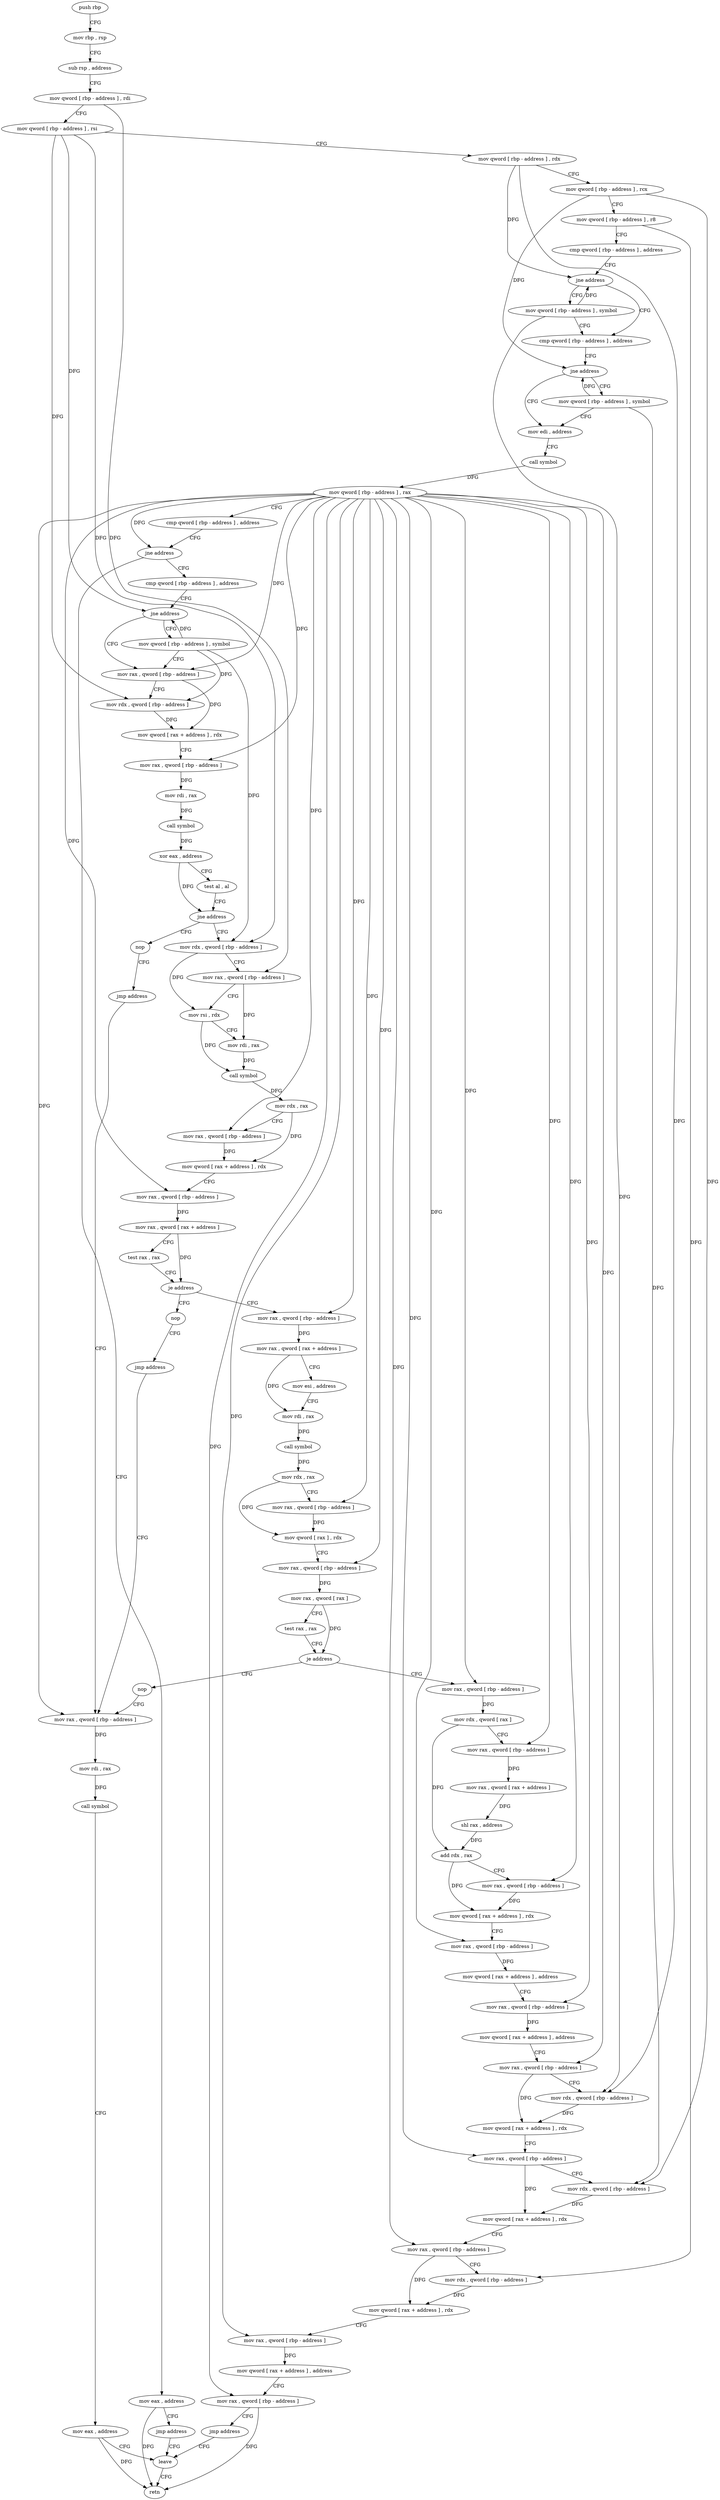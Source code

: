 digraph "func" {
"4305775" [label = "push rbp" ]
"4305776" [label = "mov rbp , rsp" ]
"4305779" [label = "sub rsp , address" ]
"4305783" [label = "mov qword [ rbp - address ] , rdi" ]
"4305787" [label = "mov qword [ rbp - address ] , rsi" ]
"4305791" [label = "mov qword [ rbp - address ] , rdx" ]
"4305795" [label = "mov qword [ rbp - address ] , rcx" ]
"4305799" [label = "mov qword [ rbp - address ] , r8" ]
"4305803" [label = "cmp qword [ rbp - address ] , address" ]
"4305808" [label = "jne address" ]
"4305818" [label = "cmp qword [ rbp - address ] , address" ]
"4305810" [label = "mov qword [ rbp - address ] , symbol" ]
"4305823" [label = "jne address" ]
"4305833" [label = "mov edi , address" ]
"4305825" [label = "mov qword [ rbp - address ] , symbol" ]
"4305838" [label = "call symbol" ]
"4305843" [label = "mov qword [ rbp - address ] , rax" ]
"4305847" [label = "cmp qword [ rbp - address ] , address" ]
"4305852" [label = "jne address" ]
"4305864" [label = "cmp qword [ rbp - address ] , address" ]
"4305854" [label = "mov eax , address" ]
"4305869" [label = "jne address" ]
"4305879" [label = "mov rax , qword [ rbp - address ]" ]
"4305871" [label = "mov qword [ rbp - address ] , symbol" ]
"4305859" [label = "jmp address" ]
"4306136" [label = "leave" ]
"4305883" [label = "mov rdx , qword [ rbp - address ]" ]
"4305887" [label = "mov qword [ rax + address ] , rdx" ]
"4305891" [label = "mov rax , qword [ rbp - address ]" ]
"4305895" [label = "mov rdi , rax" ]
"4305898" [label = "call symbol" ]
"4305903" [label = "xor eax , address" ]
"4305906" [label = "test al , al" ]
"4305908" [label = "jne address" ]
"4306112" [label = "nop" ]
"4305914" [label = "mov rdx , qword [ rbp - address ]" ]
"4306137" [label = "retn" ]
"4306113" [label = "jmp address" ]
"4306119" [label = "mov rax , qword [ rbp - address ]" ]
"4305918" [label = "mov rax , qword [ rbp - address ]" ]
"4305922" [label = "mov rsi , rdx" ]
"4305925" [label = "mov rdi , rax" ]
"4305928" [label = "call symbol" ]
"4305933" [label = "mov rdx , rax" ]
"4305936" [label = "mov rax , qword [ rbp - address ]" ]
"4305940" [label = "mov qword [ rax + address ] , rdx" ]
"4305944" [label = "mov rax , qword [ rbp - address ]" ]
"4305948" [label = "mov rax , qword [ rax + address ]" ]
"4305952" [label = "test rax , rax" ]
"4305955" [label = "je address" ]
"4306115" [label = "nop" ]
"4305961" [label = "mov rax , qword [ rbp - address ]" ]
"4306123" [label = "mov rdi , rax" ]
"4306126" [label = "call symbol" ]
"4306131" [label = "mov eax , address" ]
"4306116" [label = "jmp address" ]
"4305965" [label = "mov rax , qword [ rax + address ]" ]
"4305969" [label = "mov esi , address" ]
"4305974" [label = "mov rdi , rax" ]
"4305977" [label = "call symbol" ]
"4305982" [label = "mov rdx , rax" ]
"4305985" [label = "mov rax , qword [ rbp - address ]" ]
"4305989" [label = "mov qword [ rax ] , rdx" ]
"4305992" [label = "mov rax , qword [ rbp - address ]" ]
"4305996" [label = "mov rax , qword [ rax ]" ]
"4305999" [label = "test rax , rax" ]
"4306002" [label = "je address" ]
"4306118" [label = "nop" ]
"4306004" [label = "mov rax , qword [ rbp - address ]" ]
"4306008" [label = "mov rdx , qword [ rax ]" ]
"4306011" [label = "mov rax , qword [ rbp - address ]" ]
"4306015" [label = "mov rax , qword [ rax + address ]" ]
"4306019" [label = "shl rax , address" ]
"4306023" [label = "add rdx , rax" ]
"4306026" [label = "mov rax , qword [ rbp - address ]" ]
"4306030" [label = "mov qword [ rax + address ] , rdx" ]
"4306034" [label = "mov rax , qword [ rbp - address ]" ]
"4306038" [label = "mov qword [ rax + address ] , address" ]
"4306046" [label = "mov rax , qword [ rbp - address ]" ]
"4306050" [label = "mov qword [ rax + address ] , address" ]
"4306058" [label = "mov rax , qword [ rbp - address ]" ]
"4306062" [label = "mov rdx , qword [ rbp - address ]" ]
"4306066" [label = "mov qword [ rax + address ] , rdx" ]
"4306070" [label = "mov rax , qword [ rbp - address ]" ]
"4306074" [label = "mov rdx , qword [ rbp - address ]" ]
"4306078" [label = "mov qword [ rax + address ] , rdx" ]
"4306082" [label = "mov rax , qword [ rbp - address ]" ]
"4306086" [label = "mov rdx , qword [ rbp - address ]" ]
"4306090" [label = "mov qword [ rax + address ] , rdx" ]
"4306094" [label = "mov rax , qword [ rbp - address ]" ]
"4306098" [label = "mov qword [ rax + address ] , address" ]
"4306106" [label = "mov rax , qword [ rbp - address ]" ]
"4306110" [label = "jmp address" ]
"4305775" -> "4305776" [ label = "CFG" ]
"4305776" -> "4305779" [ label = "CFG" ]
"4305779" -> "4305783" [ label = "CFG" ]
"4305783" -> "4305787" [ label = "CFG" ]
"4305783" -> "4305918" [ label = "DFG" ]
"4305787" -> "4305791" [ label = "CFG" ]
"4305787" -> "4305869" [ label = "DFG" ]
"4305787" -> "4305883" [ label = "DFG" ]
"4305787" -> "4305914" [ label = "DFG" ]
"4305791" -> "4305795" [ label = "CFG" ]
"4305791" -> "4305808" [ label = "DFG" ]
"4305791" -> "4306062" [ label = "DFG" ]
"4305795" -> "4305799" [ label = "CFG" ]
"4305795" -> "4305823" [ label = "DFG" ]
"4305795" -> "4306074" [ label = "DFG" ]
"4305799" -> "4305803" [ label = "CFG" ]
"4305799" -> "4306086" [ label = "DFG" ]
"4305803" -> "4305808" [ label = "CFG" ]
"4305808" -> "4305818" [ label = "CFG" ]
"4305808" -> "4305810" [ label = "CFG" ]
"4305818" -> "4305823" [ label = "CFG" ]
"4305810" -> "4305818" [ label = "CFG" ]
"4305810" -> "4305808" [ label = "DFG" ]
"4305810" -> "4306062" [ label = "DFG" ]
"4305823" -> "4305833" [ label = "CFG" ]
"4305823" -> "4305825" [ label = "CFG" ]
"4305833" -> "4305838" [ label = "CFG" ]
"4305825" -> "4305833" [ label = "CFG" ]
"4305825" -> "4305823" [ label = "DFG" ]
"4305825" -> "4306074" [ label = "DFG" ]
"4305838" -> "4305843" [ label = "DFG" ]
"4305843" -> "4305847" [ label = "CFG" ]
"4305843" -> "4305852" [ label = "DFG" ]
"4305843" -> "4305879" [ label = "DFG" ]
"4305843" -> "4305891" [ label = "DFG" ]
"4305843" -> "4305936" [ label = "DFG" ]
"4305843" -> "4305944" [ label = "DFG" ]
"4305843" -> "4306119" [ label = "DFG" ]
"4305843" -> "4305961" [ label = "DFG" ]
"4305843" -> "4305985" [ label = "DFG" ]
"4305843" -> "4305992" [ label = "DFG" ]
"4305843" -> "4306004" [ label = "DFG" ]
"4305843" -> "4306011" [ label = "DFG" ]
"4305843" -> "4306026" [ label = "DFG" ]
"4305843" -> "4306034" [ label = "DFG" ]
"4305843" -> "4306046" [ label = "DFG" ]
"4305843" -> "4306058" [ label = "DFG" ]
"4305843" -> "4306070" [ label = "DFG" ]
"4305843" -> "4306082" [ label = "DFG" ]
"4305843" -> "4306094" [ label = "DFG" ]
"4305843" -> "4306106" [ label = "DFG" ]
"4305847" -> "4305852" [ label = "CFG" ]
"4305852" -> "4305864" [ label = "CFG" ]
"4305852" -> "4305854" [ label = "CFG" ]
"4305864" -> "4305869" [ label = "CFG" ]
"4305854" -> "4305859" [ label = "CFG" ]
"4305854" -> "4306137" [ label = "DFG" ]
"4305869" -> "4305879" [ label = "CFG" ]
"4305869" -> "4305871" [ label = "CFG" ]
"4305879" -> "4305883" [ label = "CFG" ]
"4305879" -> "4305887" [ label = "DFG" ]
"4305871" -> "4305879" [ label = "CFG" ]
"4305871" -> "4305869" [ label = "DFG" ]
"4305871" -> "4305883" [ label = "DFG" ]
"4305871" -> "4305914" [ label = "DFG" ]
"4305859" -> "4306136" [ label = "CFG" ]
"4306136" -> "4306137" [ label = "CFG" ]
"4305883" -> "4305887" [ label = "DFG" ]
"4305887" -> "4305891" [ label = "CFG" ]
"4305891" -> "4305895" [ label = "DFG" ]
"4305895" -> "4305898" [ label = "DFG" ]
"4305898" -> "4305903" [ label = "DFG" ]
"4305903" -> "4305906" [ label = "CFG" ]
"4305903" -> "4305908" [ label = "DFG" ]
"4305906" -> "4305908" [ label = "CFG" ]
"4305908" -> "4306112" [ label = "CFG" ]
"4305908" -> "4305914" [ label = "CFG" ]
"4306112" -> "4306113" [ label = "CFG" ]
"4305914" -> "4305918" [ label = "CFG" ]
"4305914" -> "4305922" [ label = "DFG" ]
"4306113" -> "4306119" [ label = "CFG" ]
"4306119" -> "4306123" [ label = "DFG" ]
"4305918" -> "4305922" [ label = "CFG" ]
"4305918" -> "4305925" [ label = "DFG" ]
"4305922" -> "4305925" [ label = "CFG" ]
"4305922" -> "4305928" [ label = "DFG" ]
"4305925" -> "4305928" [ label = "DFG" ]
"4305928" -> "4305933" [ label = "DFG" ]
"4305933" -> "4305936" [ label = "CFG" ]
"4305933" -> "4305940" [ label = "DFG" ]
"4305936" -> "4305940" [ label = "DFG" ]
"4305940" -> "4305944" [ label = "CFG" ]
"4305944" -> "4305948" [ label = "DFG" ]
"4305948" -> "4305952" [ label = "CFG" ]
"4305948" -> "4305955" [ label = "DFG" ]
"4305952" -> "4305955" [ label = "CFG" ]
"4305955" -> "4306115" [ label = "CFG" ]
"4305955" -> "4305961" [ label = "CFG" ]
"4306115" -> "4306116" [ label = "CFG" ]
"4305961" -> "4305965" [ label = "DFG" ]
"4306123" -> "4306126" [ label = "DFG" ]
"4306126" -> "4306131" [ label = "CFG" ]
"4306131" -> "4306136" [ label = "CFG" ]
"4306131" -> "4306137" [ label = "DFG" ]
"4306116" -> "4306119" [ label = "CFG" ]
"4305965" -> "4305969" [ label = "CFG" ]
"4305965" -> "4305974" [ label = "DFG" ]
"4305969" -> "4305974" [ label = "CFG" ]
"4305974" -> "4305977" [ label = "DFG" ]
"4305977" -> "4305982" [ label = "DFG" ]
"4305982" -> "4305985" [ label = "CFG" ]
"4305982" -> "4305989" [ label = "DFG" ]
"4305985" -> "4305989" [ label = "DFG" ]
"4305989" -> "4305992" [ label = "CFG" ]
"4305992" -> "4305996" [ label = "DFG" ]
"4305996" -> "4305999" [ label = "CFG" ]
"4305996" -> "4306002" [ label = "DFG" ]
"4305999" -> "4306002" [ label = "CFG" ]
"4306002" -> "4306118" [ label = "CFG" ]
"4306002" -> "4306004" [ label = "CFG" ]
"4306118" -> "4306119" [ label = "CFG" ]
"4306004" -> "4306008" [ label = "DFG" ]
"4306008" -> "4306011" [ label = "CFG" ]
"4306008" -> "4306023" [ label = "DFG" ]
"4306011" -> "4306015" [ label = "DFG" ]
"4306015" -> "4306019" [ label = "DFG" ]
"4306019" -> "4306023" [ label = "DFG" ]
"4306023" -> "4306026" [ label = "CFG" ]
"4306023" -> "4306030" [ label = "DFG" ]
"4306026" -> "4306030" [ label = "DFG" ]
"4306030" -> "4306034" [ label = "CFG" ]
"4306034" -> "4306038" [ label = "DFG" ]
"4306038" -> "4306046" [ label = "CFG" ]
"4306046" -> "4306050" [ label = "DFG" ]
"4306050" -> "4306058" [ label = "CFG" ]
"4306058" -> "4306062" [ label = "CFG" ]
"4306058" -> "4306066" [ label = "DFG" ]
"4306062" -> "4306066" [ label = "DFG" ]
"4306066" -> "4306070" [ label = "CFG" ]
"4306070" -> "4306074" [ label = "CFG" ]
"4306070" -> "4306078" [ label = "DFG" ]
"4306074" -> "4306078" [ label = "DFG" ]
"4306078" -> "4306082" [ label = "CFG" ]
"4306082" -> "4306086" [ label = "CFG" ]
"4306082" -> "4306090" [ label = "DFG" ]
"4306086" -> "4306090" [ label = "DFG" ]
"4306090" -> "4306094" [ label = "CFG" ]
"4306094" -> "4306098" [ label = "DFG" ]
"4306098" -> "4306106" [ label = "CFG" ]
"4306106" -> "4306110" [ label = "CFG" ]
"4306106" -> "4306137" [ label = "DFG" ]
"4306110" -> "4306136" [ label = "CFG" ]
}
